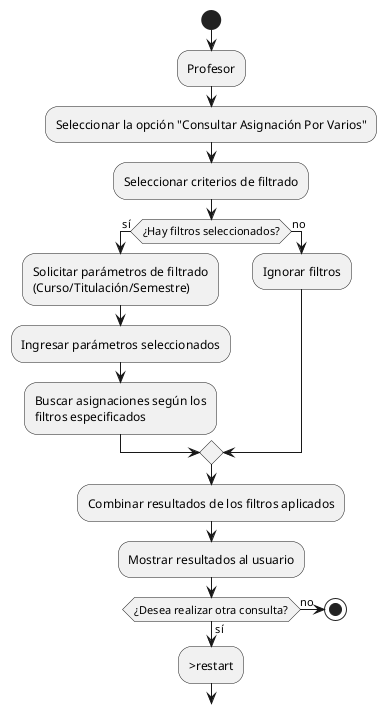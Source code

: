 @startuml
start
:Profesor;
:Seleccionar la opción "Consultar Asignación Por Varios";
:Seleccionar criterios de filtrado;

if (¿Hay filtros seleccionados?) then (sí)
  :Solicitar parámetros de filtrado\n(Curso/Titulación/Semestre);
  :Ingresar parámetros seleccionados;
  :Buscar asignaciones según los\nfiltros especificados;
else (no)
  :Ignorar filtros;
endif

:Combinar resultados de los filtros aplicados;
:Mostrar resultados al usuario;

if (¿Desea realizar otra consulta?) then (sí)
  ->restart
else (no)
  stop
endif
@enduml